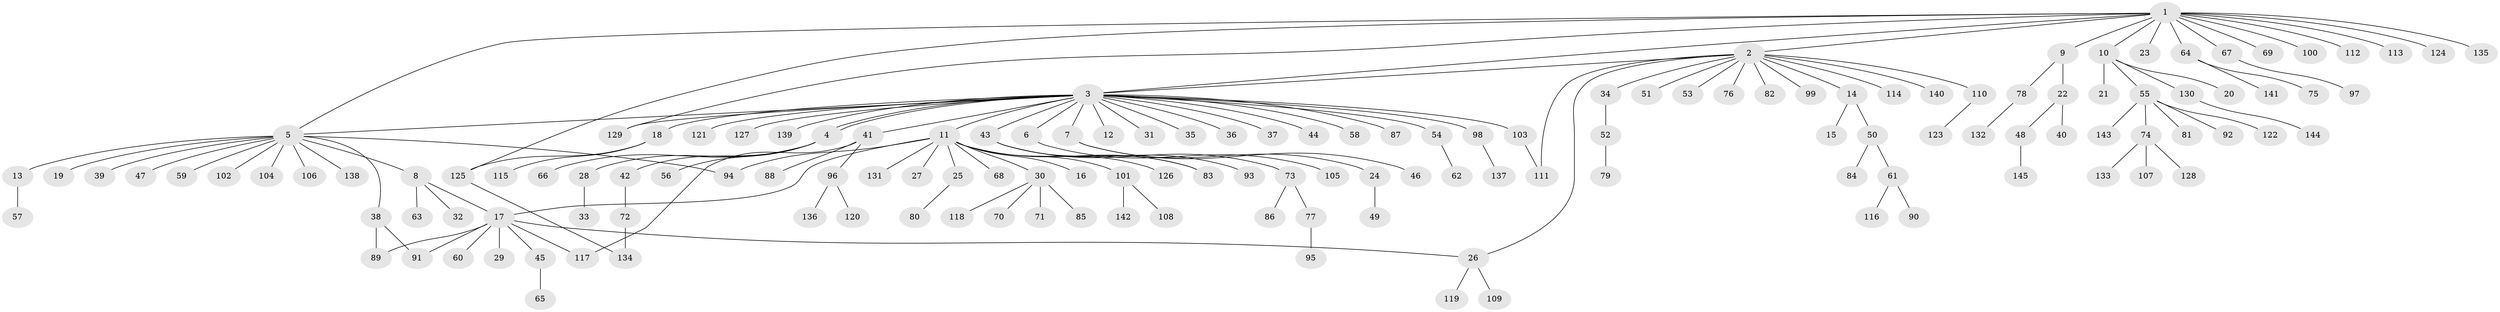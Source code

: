 // coarse degree distribution, {31: 0.013888888888888888, 1: 0.8472222222222222, 9: 0.013888888888888888, 2: 0.08333333333333333, 12: 0.013888888888888888, 6: 0.013888888888888888, 17: 0.013888888888888888}
// Generated by graph-tools (version 1.1) at 2025/51/03/04/25 21:51:10]
// undirected, 145 vertices, 158 edges
graph export_dot {
graph [start="1"]
  node [color=gray90,style=filled];
  1;
  2;
  3;
  4;
  5;
  6;
  7;
  8;
  9;
  10;
  11;
  12;
  13;
  14;
  15;
  16;
  17;
  18;
  19;
  20;
  21;
  22;
  23;
  24;
  25;
  26;
  27;
  28;
  29;
  30;
  31;
  32;
  33;
  34;
  35;
  36;
  37;
  38;
  39;
  40;
  41;
  42;
  43;
  44;
  45;
  46;
  47;
  48;
  49;
  50;
  51;
  52;
  53;
  54;
  55;
  56;
  57;
  58;
  59;
  60;
  61;
  62;
  63;
  64;
  65;
  66;
  67;
  68;
  69;
  70;
  71;
  72;
  73;
  74;
  75;
  76;
  77;
  78;
  79;
  80;
  81;
  82;
  83;
  84;
  85;
  86;
  87;
  88;
  89;
  90;
  91;
  92;
  93;
  94;
  95;
  96;
  97;
  98;
  99;
  100;
  101;
  102;
  103;
  104;
  105;
  106;
  107;
  108;
  109;
  110;
  111;
  112;
  113;
  114;
  115;
  116;
  117;
  118;
  119;
  120;
  121;
  122;
  123;
  124;
  125;
  126;
  127;
  128;
  129;
  130;
  131;
  132;
  133;
  134;
  135;
  136;
  137;
  138;
  139;
  140;
  141;
  142;
  143;
  144;
  145;
  1 -- 2;
  1 -- 3;
  1 -- 5;
  1 -- 9;
  1 -- 10;
  1 -- 23;
  1 -- 64;
  1 -- 67;
  1 -- 69;
  1 -- 100;
  1 -- 112;
  1 -- 113;
  1 -- 124;
  1 -- 125;
  1 -- 129;
  1 -- 135;
  2 -- 3;
  2 -- 14;
  2 -- 26;
  2 -- 34;
  2 -- 51;
  2 -- 53;
  2 -- 76;
  2 -- 82;
  2 -- 99;
  2 -- 110;
  2 -- 111;
  2 -- 114;
  2 -- 140;
  3 -- 4;
  3 -- 4;
  3 -- 5;
  3 -- 6;
  3 -- 7;
  3 -- 11;
  3 -- 12;
  3 -- 18;
  3 -- 31;
  3 -- 35;
  3 -- 36;
  3 -- 37;
  3 -- 41;
  3 -- 43;
  3 -- 44;
  3 -- 54;
  3 -- 58;
  3 -- 87;
  3 -- 98;
  3 -- 103;
  3 -- 121;
  3 -- 127;
  3 -- 129;
  3 -- 139;
  4 -- 28;
  4 -- 42;
  4 -- 56;
  4 -- 66;
  5 -- 8;
  5 -- 13;
  5 -- 19;
  5 -- 38;
  5 -- 39;
  5 -- 47;
  5 -- 59;
  5 -- 94;
  5 -- 102;
  5 -- 104;
  5 -- 106;
  5 -- 138;
  6 -- 105;
  7 -- 24;
  7 -- 46;
  8 -- 17;
  8 -- 32;
  8 -- 63;
  9 -- 22;
  9 -- 78;
  10 -- 20;
  10 -- 21;
  10 -- 55;
  10 -- 130;
  11 -- 16;
  11 -- 17;
  11 -- 25;
  11 -- 27;
  11 -- 30;
  11 -- 68;
  11 -- 83;
  11 -- 94;
  11 -- 101;
  11 -- 126;
  11 -- 131;
  13 -- 57;
  14 -- 15;
  14 -- 50;
  17 -- 26;
  17 -- 29;
  17 -- 45;
  17 -- 60;
  17 -- 89;
  17 -- 91;
  17 -- 117;
  18 -- 115;
  18 -- 125;
  22 -- 40;
  22 -- 48;
  24 -- 49;
  25 -- 80;
  26 -- 109;
  26 -- 119;
  28 -- 33;
  30 -- 70;
  30 -- 71;
  30 -- 85;
  30 -- 118;
  34 -- 52;
  38 -- 89;
  38 -- 91;
  41 -- 88;
  41 -- 96;
  41 -- 117;
  42 -- 72;
  43 -- 73;
  43 -- 83;
  43 -- 93;
  45 -- 65;
  48 -- 145;
  50 -- 61;
  50 -- 84;
  52 -- 79;
  54 -- 62;
  55 -- 74;
  55 -- 81;
  55 -- 92;
  55 -- 122;
  55 -- 143;
  61 -- 90;
  61 -- 116;
  64 -- 75;
  64 -- 141;
  67 -- 97;
  72 -- 134;
  73 -- 77;
  73 -- 86;
  74 -- 107;
  74 -- 128;
  74 -- 133;
  77 -- 95;
  78 -- 132;
  96 -- 120;
  96 -- 136;
  98 -- 137;
  101 -- 108;
  101 -- 142;
  103 -- 111;
  110 -- 123;
  125 -- 134;
  130 -- 144;
}
